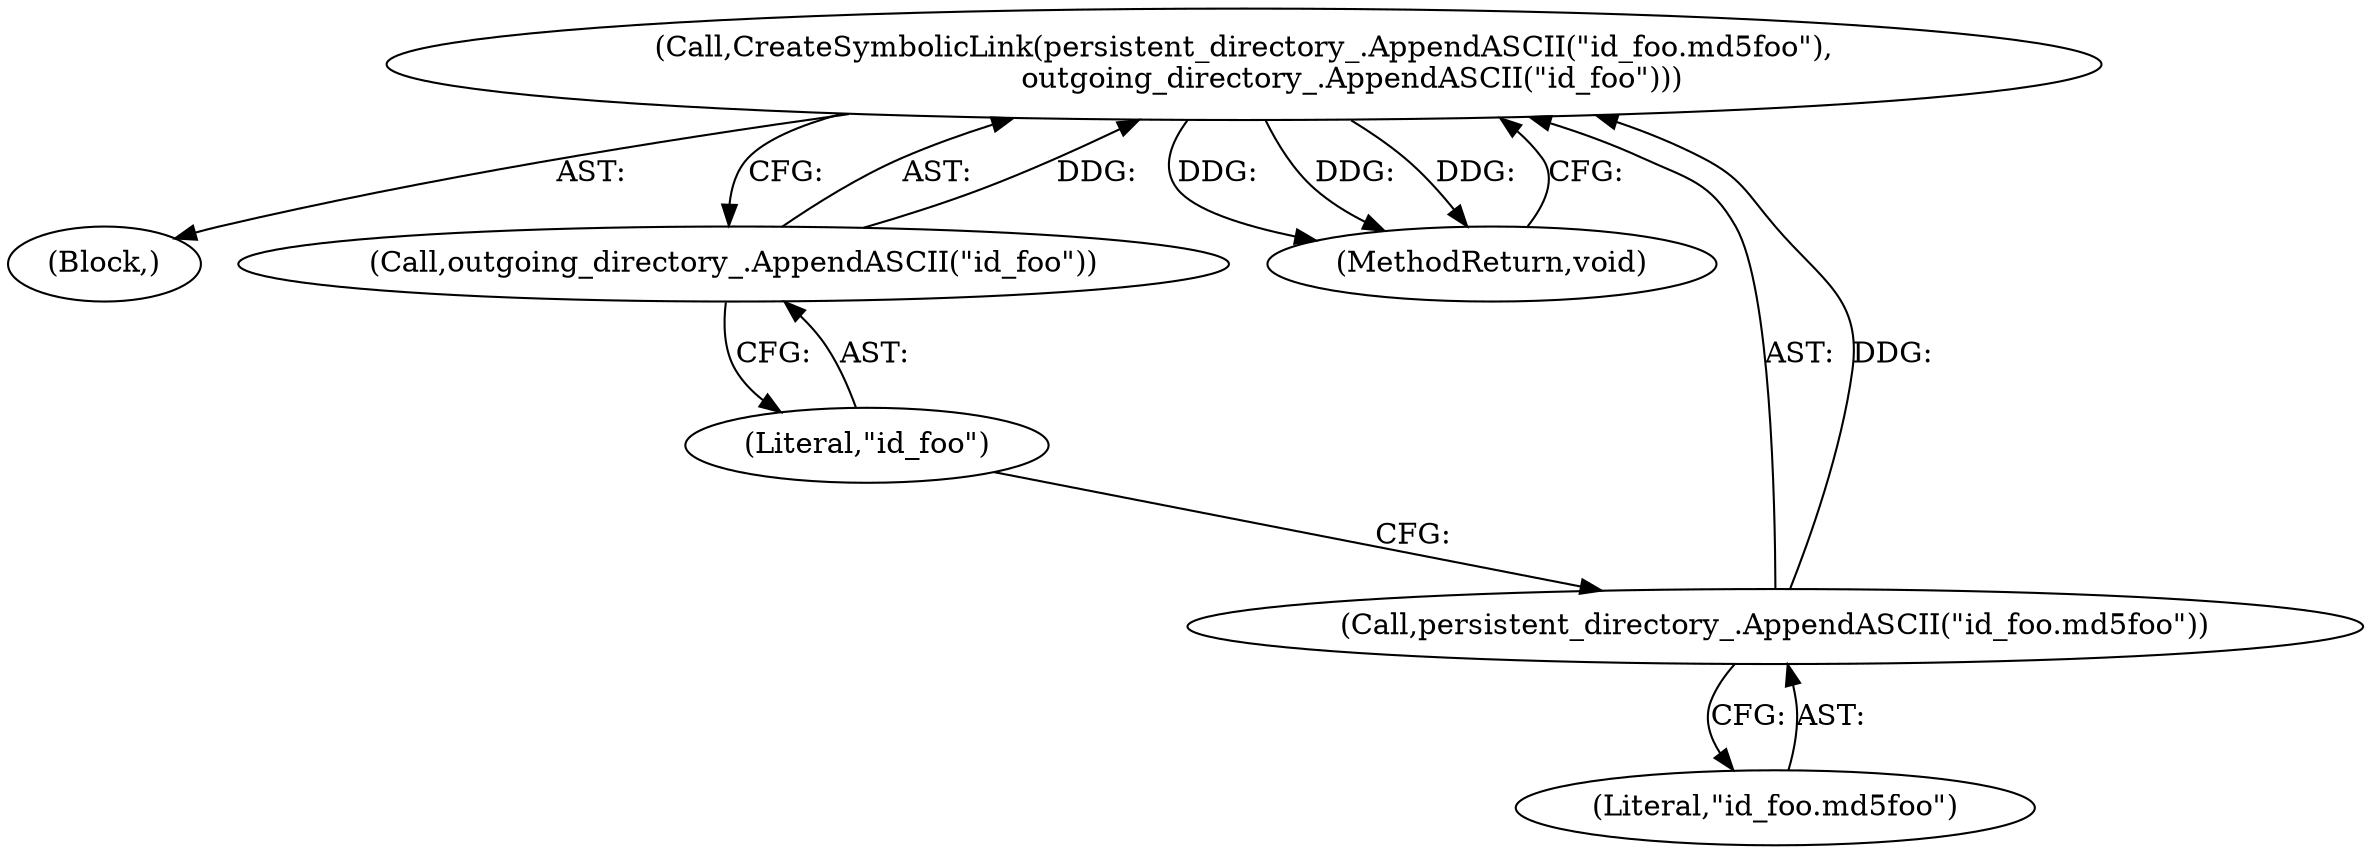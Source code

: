digraph "1_Chrome_baef1ffd73db183ca50c854e1779ed7f6e5100a8_10@del" {
"1000158" [label="(Call,CreateSymbolicLink(persistent_directory_.AppendASCII(\"id_foo.md5foo\"),\n                       outgoing_directory_.AppendASCII(\"id_foo\")))"];
"1000159" [label="(Call,persistent_directory_.AppendASCII(\"id_foo.md5foo\"))"];
"1000161" [label="(Call,outgoing_directory_.AppendASCII(\"id_foo\"))"];
"1000159" [label="(Call,persistent_directory_.AppendASCII(\"id_foo.md5foo\"))"];
"1000101" [label="(Block,)"];
"1000160" [label="(Literal,\"id_foo.md5foo\")"];
"1000161" [label="(Call,outgoing_directory_.AppendASCII(\"id_foo\"))"];
"1000158" [label="(Call,CreateSymbolicLink(persistent_directory_.AppendASCII(\"id_foo.md5foo\"),\n                       outgoing_directory_.AppendASCII(\"id_foo\")))"];
"1000162" [label="(Literal,\"id_foo\")"];
"1000163" [label="(MethodReturn,void)"];
"1000158" -> "1000101"  [label="AST: "];
"1000158" -> "1000161"  [label="CFG: "];
"1000159" -> "1000158"  [label="AST: "];
"1000161" -> "1000158"  [label="AST: "];
"1000163" -> "1000158"  [label="CFG: "];
"1000158" -> "1000163"  [label="DDG: "];
"1000158" -> "1000163"  [label="DDG: "];
"1000158" -> "1000163"  [label="DDG: "];
"1000159" -> "1000158"  [label="DDG: "];
"1000161" -> "1000158"  [label="DDG: "];
"1000159" -> "1000160"  [label="CFG: "];
"1000160" -> "1000159"  [label="AST: "];
"1000162" -> "1000159"  [label="CFG: "];
"1000161" -> "1000162"  [label="CFG: "];
"1000162" -> "1000161"  [label="AST: "];
}
